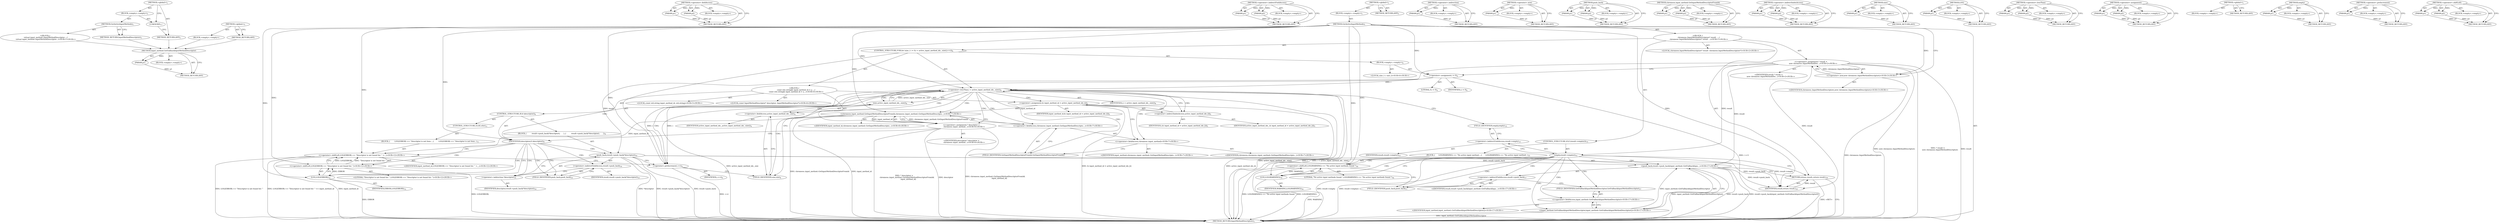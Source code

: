 digraph "&lt;global&gt;" {
vulnerable_182 [label=<(METHOD,input_method.GetFallbackInputMethodDescriptor)>];
vulnerable_183 [label=<(PARAM,p1)>];
vulnerable_184 [label=<(BLOCK,&lt;empty&gt;,&lt;empty&gt;)>];
vulnerable_185 [label=<(METHOD_RETURN,ANY)>];
vulnerable_136 [label=<(METHOD,&lt;operator&gt;.fieldAccess)>];
vulnerable_137 [label=<(PARAM,p1)>];
vulnerable_138 [label=<(PARAM,p2)>];
vulnerable_139 [label=<(BLOCK,&lt;empty&gt;,&lt;empty&gt;)>];
vulnerable_140 [label=<(METHOD_RETURN,ANY)>];
vulnerable_160 [label=<(METHOD,&lt;operator&gt;.indirectFieldAccess)>];
vulnerable_161 [label=<(PARAM,p1)>];
vulnerable_162 [label=<(PARAM,p2)>];
vulnerable_163 [label=<(BLOCK,&lt;empty&gt;,&lt;empty&gt;)>];
vulnerable_164 [label=<(METHOD_RETURN,ANY)>];
vulnerable_6 [label=<(METHOD,&lt;global&gt;)<SUB>1</SUB>>];
vulnerable_7 [label=<(BLOCK,&lt;empty&gt;,&lt;empty&gt;)<SUB>1</SUB>>];
vulnerable_8 [label=<(METHOD,GetActiveInputMethods)<SUB>1</SUB>>];
vulnerable_9 [label="<(BLOCK,{
    chromeos::InputMethodDescriptors* result ...,{
    chromeos::InputMethodDescriptors* result ...)<SUB>1</SUB>>"];
vulnerable_10 [label="<(LOCAL,chromeos.InputMethodDescriptors* result: chromeos.InputMethodDescriptors*)<SUB>2</SUB>>"];
vulnerable_11 [label="<(&lt;operator&gt;.assignment,* result =
        new chromeos::InputMethodDes...)<SUB>2</SUB>>"];
vulnerable_12 [label="<(IDENTIFIER,result,* result =
        new chromeos::InputMethodDes...)<SUB>2</SUB>>"];
vulnerable_13 [label="<(&lt;operator&gt;.new,new chromeos::InputMethodDescriptors)<SUB>3</SUB>>"];
vulnerable_14 [label="<(IDENTIFIER,chromeos::InputMethodDescriptors,new chromeos::InputMethodDescriptors)<SUB>3</SUB>>"];
vulnerable_15 [label=<(CONTROL_STRUCTURE,FOR,for (size_t i = 0;i &lt; active_input_method_ids_.size();++i))<SUB>4</SUB>>];
vulnerable_16 [label=<(BLOCK,&lt;empty&gt;,&lt;empty&gt;)<SUB>4</SUB>>];
vulnerable_17 [label="<(LOCAL,size_t i: size_t)<SUB>4</SUB>>"];
vulnerable_18 [label=<(&lt;operator&gt;.assignment,i = 0)<SUB>4</SUB>>];
vulnerable_19 [label=<(IDENTIFIER,i,i = 0)<SUB>4</SUB>>];
vulnerable_20 [label=<(LITERAL,0,i = 0)<SUB>4</SUB>>];
vulnerable_21 [label=<(&lt;operator&gt;.lessThan,i &lt; active_input_method_ids_.size())<SUB>4</SUB>>];
vulnerable_22 [label=<(IDENTIFIER,i,i &lt; active_input_method_ids_.size())<SUB>4</SUB>>];
vulnerable_23 [label=<(size,active_input_method_ids_.size())<SUB>4</SUB>>];
vulnerable_24 [label=<(&lt;operator&gt;.fieldAccess,active_input_method_ids_.size)<SUB>4</SUB>>];
vulnerable_25 [label=<(IDENTIFIER,active_input_method_ids_,active_input_method_ids_.size())<SUB>4</SUB>>];
vulnerable_26 [label=<(FIELD_IDENTIFIER,size,size)<SUB>4</SUB>>];
vulnerable_27 [label=<(&lt;operator&gt;.preIncrement,++i)<SUB>4</SUB>>];
vulnerable_28 [label=<(IDENTIFIER,i,++i)<SUB>4</SUB>>];
vulnerable_29 [label="<(BLOCK,{
       const std::string&amp; input_method_id = a...,{
       const std::string&amp; input_method_id = a...)<SUB>4</SUB>>"];
vulnerable_30 [label="<(LOCAL,const std.string input_method_id: std.string)<SUB>5</SUB>>"];
vulnerable_31 [label=<(&lt;operator&gt;.assignment,&amp; input_method_id = active_input_method_ids_[i])<SUB>5</SUB>>];
vulnerable_32 [label=<(IDENTIFIER,input_method_id,&amp; input_method_id = active_input_method_ids_[i])<SUB>5</SUB>>];
vulnerable_33 [label=<(&lt;operator&gt;.indirectIndexAccess,active_input_method_ids_[i])<SUB>5</SUB>>];
vulnerable_34 [label=<(IDENTIFIER,active_input_method_ids_,&amp; input_method_id = active_input_method_ids_[i])<SUB>5</SUB>>];
vulnerable_35 [label=<(IDENTIFIER,i,&amp; input_method_id = active_input_method_ids_[i])<SUB>5</SUB>>];
vulnerable_36 [label="<(LOCAL,const InputMethodDescriptor* descriptor: InputMethodDescriptor*)<SUB>6</SUB>>"];
vulnerable_37 [label="<(&lt;operator&gt;.assignment,* descriptor =
          chromeos::input_method...)<SUB>6</SUB>>"];
vulnerable_38 [label="<(IDENTIFIER,descriptor,* descriptor =
          chromeos::input_method...)<SUB>6</SUB>>"];
vulnerable_39 [label="<(chromeos.input_method.GetInputMethodDescriptorFromId,chromeos::input_method::GetInputMethodDescripto...)<SUB>7</SUB>>"];
vulnerable_40 [label="<(&lt;operator&gt;.fieldAccess,chromeos::input_method::GetInputMethodDescripto...)<SUB>7</SUB>>"];
vulnerable_41 [label="<(&lt;operator&gt;.fieldAccess,chromeos::input_method)<SUB>7</SUB>>"];
vulnerable_42 [label="<(IDENTIFIER,chromeos,chromeos::input_method::GetInputMethodDescripto...)<SUB>7</SUB>>"];
vulnerable_43 [label="<(IDENTIFIER,input_method,chromeos::input_method::GetInputMethodDescripto...)<SUB>7</SUB>>"];
vulnerable_44 [label=<(FIELD_IDENTIFIER,GetInputMethodDescriptorFromId,GetInputMethodDescriptorFromId)<SUB>7</SUB>>];
vulnerable_45 [label="<(IDENTIFIER,input_method_id,chromeos::input_method::GetInputMethodDescripto...)<SUB>8</SUB>>"];
vulnerable_46 [label=<(CONTROL_STRUCTURE,IF,if (descriptor))<SUB>9</SUB>>];
vulnerable_47 [label=<(IDENTIFIER,descriptor,if (descriptor))<SUB>9</SUB>>];
vulnerable_48 [label=<(BLOCK,{
         result-&gt;push_back(*descriptor);
      },{
         result-&gt;push_back(*descriptor);
      })<SUB>9</SUB>>];
vulnerable_49 [label=<(push_back,result-&gt;push_back(*descriptor))<SUB>10</SUB>>];
vulnerable_50 [label=<(&lt;operator&gt;.indirectFieldAccess,result-&gt;push_back)<SUB>10</SUB>>];
vulnerable_51 [label=<(IDENTIFIER,result,result-&gt;push_back(*descriptor))<SUB>10</SUB>>];
vulnerable_52 [label=<(FIELD_IDENTIFIER,push_back,push_back)<SUB>10</SUB>>];
vulnerable_53 [label=<(&lt;operator&gt;.indirection,*descriptor)<SUB>10</SUB>>];
vulnerable_54 [label=<(IDENTIFIER,descriptor,result-&gt;push_back(*descriptor))<SUB>10</SUB>>];
vulnerable_55 [label=<(CONTROL_STRUCTURE,ELSE,else)<SUB>11</SUB>>];
vulnerable_56 [label=<(BLOCK,{
        LOG(ERROR) &lt;&lt; &quot;Descriptor is not foun...,{
        LOG(ERROR) &lt;&lt; &quot;Descriptor is not foun...)<SUB>11</SUB>>];
vulnerable_57 [label="<(&lt;operator&gt;.shiftLeft,LOG(ERROR) &lt;&lt; &quot;Descriptor is not found for: &quot; &lt;...)<SUB>12</SUB>>"];
vulnerable_58 [label="<(&lt;operator&gt;.shiftLeft,LOG(ERROR) &lt;&lt; &quot;Descriptor is not found for: &quot;)<SUB>12</SUB>>"];
vulnerable_59 [label=<(LOG,LOG(ERROR))<SUB>12</SUB>>];
vulnerable_60 [label=<(IDENTIFIER,ERROR,LOG(ERROR))<SUB>12</SUB>>];
vulnerable_61 [label="<(LITERAL,&quot;Descriptor is not found for: &quot;,LOG(ERROR) &lt;&lt; &quot;Descriptor is not found for: &quot;)<SUB>12</SUB>>"];
vulnerable_62 [label="<(IDENTIFIER,input_method_id,LOG(ERROR) &lt;&lt; &quot;Descriptor is not found for: &quot; &lt;...)<SUB>12</SUB>>"];
vulnerable_63 [label=<(CONTROL_STRUCTURE,IF,if (result-&gt;empty()))<SUB>15</SUB>>];
vulnerable_64 [label=<(empty,result-&gt;empty())<SUB>15</SUB>>];
vulnerable_65 [label=<(&lt;operator&gt;.indirectFieldAccess,result-&gt;empty)<SUB>15</SUB>>];
vulnerable_66 [label=<(IDENTIFIER,result,result-&gt;empty())<SUB>15</SUB>>];
vulnerable_67 [label=<(FIELD_IDENTIFIER,empty,empty)<SUB>15</SUB>>];
vulnerable_68 [label=<(BLOCK,{
      LOG(WARNING) &lt;&lt; &quot;No active input method...,{
      LOG(WARNING) &lt;&lt; &quot;No active input method...)<SUB>15</SUB>>];
vulnerable_69 [label=<(&lt;operator&gt;.shiftLeft,LOG(WARNING) &lt;&lt; &quot;No active input methods found.&quot;)<SUB>16</SUB>>];
vulnerable_70 [label=<(LOG,LOG(WARNING))<SUB>16</SUB>>];
vulnerable_71 [label=<(IDENTIFIER,WARNING,LOG(WARNING))<SUB>16</SUB>>];
vulnerable_72 [label=<(LITERAL,&quot;No active input methods found.&quot;,LOG(WARNING) &lt;&lt; &quot;No active input methods found.&quot;)<SUB>16</SUB>>];
vulnerable_73 [label="<(push_back,result-&gt;push_back(input_method::GetFallbackInpu...)<SUB>17</SUB>>"];
vulnerable_74 [label=<(&lt;operator&gt;.indirectFieldAccess,result-&gt;push_back)<SUB>17</SUB>>];
vulnerable_75 [label="<(IDENTIFIER,result,result-&gt;push_back(input_method::GetFallbackInpu...)<SUB>17</SUB>>"];
vulnerable_76 [label=<(FIELD_IDENTIFIER,push_back,push_back)<SUB>17</SUB>>];
vulnerable_77 [label="<(input_method.GetFallbackInputMethodDescriptor,input_method::GetFallbackInputMethodDescriptor())<SUB>17</SUB>>"];
vulnerable_78 [label="<(&lt;operator&gt;.fieldAccess,input_method::GetFallbackInputMethodDescriptor)<SUB>17</SUB>>"];
vulnerable_79 [label="<(IDENTIFIER,input_method,input_method::GetFallbackInputMethodDescriptor())<SUB>17</SUB>>"];
vulnerable_80 [label=<(FIELD_IDENTIFIER,GetFallbackInputMethodDescriptor,GetFallbackInputMethodDescriptor)<SUB>17</SUB>>];
vulnerable_81 [label=<(RETURN,return result;,return result;)<SUB>19</SUB>>];
vulnerable_82 [label=<(IDENTIFIER,result,return result;)<SUB>19</SUB>>];
vulnerable_83 [label=<(METHOD_RETURN,InputMethodDescriptors)<SUB>1</SUB>>];
vulnerable_85 [label=<(METHOD_RETURN,ANY)<SUB>1</SUB>>];
vulnerable_165 [label=<(METHOD,&lt;operator&gt;.indirection)>];
vulnerable_166 [label=<(PARAM,p1)>];
vulnerable_167 [label=<(BLOCK,&lt;empty&gt;,&lt;empty&gt;)>];
vulnerable_168 [label=<(METHOD_RETURN,ANY)>];
vulnerable_123 [label=<(METHOD,&lt;operator&gt;.new)>];
vulnerable_124 [label=<(PARAM,p1)>];
vulnerable_125 [label=<(BLOCK,&lt;empty&gt;,&lt;empty&gt;)>];
vulnerable_126 [label=<(METHOD_RETURN,ANY)>];
vulnerable_155 [label=<(METHOD,push_back)>];
vulnerable_156 [label=<(PARAM,p1)>];
vulnerable_157 [label=<(PARAM,p2)>];
vulnerable_158 [label=<(BLOCK,&lt;empty&gt;,&lt;empty&gt;)>];
vulnerable_159 [label=<(METHOD_RETURN,ANY)>];
vulnerable_150 [label=<(METHOD,chromeos.input_method.GetInputMethodDescriptorFromId)>];
vulnerable_151 [label=<(PARAM,p1)>];
vulnerable_152 [label=<(PARAM,p2)>];
vulnerable_153 [label=<(BLOCK,&lt;empty&gt;,&lt;empty&gt;)>];
vulnerable_154 [label=<(METHOD_RETURN,ANY)>];
vulnerable_145 [label=<(METHOD,&lt;operator&gt;.indirectIndexAccess)>];
vulnerable_146 [label=<(PARAM,p1)>];
vulnerable_147 [label=<(PARAM,p2)>];
vulnerable_148 [label=<(BLOCK,&lt;empty&gt;,&lt;empty&gt;)>];
vulnerable_149 [label=<(METHOD_RETURN,ANY)>];
vulnerable_132 [label=<(METHOD,size)>];
vulnerable_133 [label=<(PARAM,p1)>];
vulnerable_134 [label=<(BLOCK,&lt;empty&gt;,&lt;empty&gt;)>];
vulnerable_135 [label=<(METHOD_RETURN,ANY)>];
vulnerable_174 [label=<(METHOD,LOG)>];
vulnerable_175 [label=<(PARAM,p1)>];
vulnerable_176 [label=<(BLOCK,&lt;empty&gt;,&lt;empty&gt;)>];
vulnerable_177 [label=<(METHOD_RETURN,ANY)>];
vulnerable_127 [label=<(METHOD,&lt;operator&gt;.lessThan)>];
vulnerable_128 [label=<(PARAM,p1)>];
vulnerable_129 [label=<(PARAM,p2)>];
vulnerable_130 [label=<(BLOCK,&lt;empty&gt;,&lt;empty&gt;)>];
vulnerable_131 [label=<(METHOD_RETURN,ANY)>];
vulnerable_118 [label=<(METHOD,&lt;operator&gt;.assignment)>];
vulnerable_119 [label=<(PARAM,p1)>];
vulnerable_120 [label=<(PARAM,p2)>];
vulnerable_121 [label=<(BLOCK,&lt;empty&gt;,&lt;empty&gt;)>];
vulnerable_122 [label=<(METHOD_RETURN,ANY)>];
vulnerable_112 [label=<(METHOD,&lt;global&gt;)<SUB>1</SUB>>];
vulnerable_113 [label=<(BLOCK,&lt;empty&gt;,&lt;empty&gt;)>];
vulnerable_114 [label=<(METHOD_RETURN,ANY)>];
vulnerable_178 [label=<(METHOD,empty)>];
vulnerable_179 [label=<(PARAM,p1)>];
vulnerable_180 [label=<(BLOCK,&lt;empty&gt;,&lt;empty&gt;)>];
vulnerable_181 [label=<(METHOD_RETURN,ANY)>];
vulnerable_141 [label=<(METHOD,&lt;operator&gt;.preIncrement)>];
vulnerable_142 [label=<(PARAM,p1)>];
vulnerable_143 [label=<(BLOCK,&lt;empty&gt;,&lt;empty&gt;)>];
vulnerable_144 [label=<(METHOD_RETURN,ANY)>];
vulnerable_169 [label=<(METHOD,&lt;operator&gt;.shiftLeft)>];
vulnerable_170 [label=<(PARAM,p1)>];
vulnerable_171 [label=<(PARAM,p2)>];
vulnerable_172 [label=<(BLOCK,&lt;empty&gt;,&lt;empty&gt;)>];
vulnerable_173 [label=<(METHOD_RETURN,ANY)>];
fixed_6 [label=<(METHOD,&lt;global&gt;)<SUB>1</SUB>>];
fixed_7 [label=<(BLOCK,&lt;empty&gt;,&lt;empty&gt;)<SUB>1</SUB>>];
fixed_8 [label=<(METHOD,GetActiveInputMethods)<SUB>1</SUB>>];
fixed_9 [label="<(BLOCK,{
  virtual input_method::InputMethodDescriptor...,{
  virtual input_method::InputMethodDescriptor...)<SUB>1</SUB>>"];
fixed_10 [label=<(METHOD_RETURN,InputMethodDescriptors)<SUB>1</SUB>>];
fixed_12 [label=<(UNKNOWN,,)>];
fixed_13 [label=<(METHOD_RETURN,ANY)<SUB>1</SUB>>];
fixed_22 [label=<(METHOD,&lt;global&gt;)<SUB>1</SUB>>];
fixed_23 [label=<(BLOCK,&lt;empty&gt;,&lt;empty&gt;)>];
fixed_24 [label=<(METHOD_RETURN,ANY)>];
vulnerable_182 -> vulnerable_183  [key=0, label="AST: "];
vulnerable_182 -> vulnerable_183  [key=1, label="DDG: "];
vulnerable_182 -> vulnerable_184  [key=0, label="AST: "];
vulnerable_182 -> vulnerable_185  [key=0, label="AST: "];
vulnerable_182 -> vulnerable_185  [key=1, label="CFG: "];
vulnerable_183 -> vulnerable_185  [key=0, label="DDG: p1"];
vulnerable_136 -> vulnerable_137  [key=0, label="AST: "];
vulnerable_136 -> vulnerable_137  [key=1, label="DDG: "];
vulnerable_136 -> vulnerable_139  [key=0, label="AST: "];
vulnerable_136 -> vulnerable_138  [key=0, label="AST: "];
vulnerable_136 -> vulnerable_138  [key=1, label="DDG: "];
vulnerable_136 -> vulnerable_140  [key=0, label="AST: "];
vulnerable_136 -> vulnerable_140  [key=1, label="CFG: "];
vulnerable_137 -> vulnerable_140  [key=0, label="DDG: p1"];
vulnerable_138 -> vulnerable_140  [key=0, label="DDG: p2"];
vulnerable_160 -> vulnerable_161  [key=0, label="AST: "];
vulnerable_160 -> vulnerable_161  [key=1, label="DDG: "];
vulnerable_160 -> vulnerable_163  [key=0, label="AST: "];
vulnerable_160 -> vulnerable_162  [key=0, label="AST: "];
vulnerable_160 -> vulnerable_162  [key=1, label="DDG: "];
vulnerable_160 -> vulnerable_164  [key=0, label="AST: "];
vulnerable_160 -> vulnerable_164  [key=1, label="CFG: "];
vulnerable_161 -> vulnerable_164  [key=0, label="DDG: p1"];
vulnerable_162 -> vulnerable_164  [key=0, label="DDG: p2"];
vulnerable_6 -> vulnerable_7  [key=0, label="AST: "];
vulnerable_6 -> vulnerable_85  [key=0, label="AST: "];
vulnerable_6 -> vulnerable_85  [key=1, label="CFG: "];
vulnerable_7 -> vulnerable_8  [key=0, label="AST: "];
vulnerable_8 -> vulnerable_9  [key=0, label="AST: "];
vulnerable_8 -> vulnerable_83  [key=0, label="AST: "];
vulnerable_8 -> vulnerable_13  [key=0, label="CFG: "];
vulnerable_8 -> vulnerable_13  [key=1, label="DDG: "];
vulnerable_8 -> vulnerable_82  [key=0, label="DDG: "];
vulnerable_8 -> vulnerable_18  [key=0, label="DDG: "];
vulnerable_8 -> vulnerable_21  [key=0, label="DDG: "];
vulnerable_8 -> vulnerable_27  [key=0, label="DDG: "];
vulnerable_8 -> vulnerable_47  [key=0, label="DDG: "];
vulnerable_8 -> vulnerable_69  [key=0, label="DDG: "];
vulnerable_8 -> vulnerable_39  [key=0, label="DDG: "];
vulnerable_8 -> vulnerable_70  [key=0, label="DDG: "];
vulnerable_8 -> vulnerable_57  [key=0, label="DDG: "];
vulnerable_8 -> vulnerable_58  [key=0, label="DDG: "];
vulnerable_8 -> vulnerable_59  [key=0, label="DDG: "];
vulnerable_9 -> vulnerable_10  [key=0, label="AST: "];
vulnerable_9 -> vulnerable_11  [key=0, label="AST: "];
vulnerable_9 -> vulnerable_15  [key=0, label="AST: "];
vulnerable_9 -> vulnerable_63  [key=0, label="AST: "];
vulnerable_9 -> vulnerable_81  [key=0, label="AST: "];
vulnerable_11 -> vulnerable_12  [key=0, label="AST: "];
vulnerable_11 -> vulnerable_13  [key=0, label="AST: "];
vulnerable_11 -> vulnerable_18  [key=0, label="CFG: "];
vulnerable_11 -> vulnerable_83  [key=0, label="DDG: result"];
vulnerable_11 -> vulnerable_83  [key=1, label="DDG: new chromeos::InputMethodDescriptors"];
vulnerable_11 -> vulnerable_83  [key=2, label="DDG: * result =
        new chromeos::InputMethodDescriptors"];
vulnerable_11 -> vulnerable_82  [key=0, label="DDG: result"];
vulnerable_11 -> vulnerable_64  [key=0, label="DDG: result"];
vulnerable_11 -> vulnerable_73  [key=0, label="DDG: result"];
vulnerable_11 -> vulnerable_49  [key=0, label="DDG: result"];
vulnerable_13 -> vulnerable_14  [key=0, label="AST: "];
vulnerable_13 -> vulnerable_11  [key=0, label="CFG: "];
vulnerable_13 -> vulnerable_11  [key=1, label="DDG: chromeos::InputMethodDescriptors"];
vulnerable_13 -> vulnerable_83  [key=0, label="DDG: chromeos::InputMethodDescriptors"];
vulnerable_15 -> vulnerable_16  [key=0, label="AST: "];
vulnerable_15 -> vulnerable_21  [key=0, label="AST: "];
vulnerable_15 -> vulnerable_27  [key=0, label="AST: "];
vulnerable_15 -> vulnerable_29  [key=0, label="AST: "];
vulnerable_16 -> vulnerable_17  [key=0, label="AST: "];
vulnerable_16 -> vulnerable_18  [key=0, label="AST: "];
vulnerable_18 -> vulnerable_19  [key=0, label="AST: "];
vulnerable_18 -> vulnerable_20  [key=0, label="AST: "];
vulnerable_18 -> vulnerable_26  [key=0, label="CFG: "];
vulnerable_18 -> vulnerable_83  [key=0, label="DDG: i = 0"];
vulnerable_18 -> vulnerable_21  [key=0, label="DDG: i"];
vulnerable_21 -> vulnerable_22  [key=0, label="AST: "];
vulnerable_21 -> vulnerable_23  [key=0, label="AST: "];
vulnerable_21 -> vulnerable_23  [key=1, label="CDG: "];
vulnerable_21 -> vulnerable_33  [key=0, label="CFG: "];
vulnerable_21 -> vulnerable_33  [key=1, label="CDG: "];
vulnerable_21 -> vulnerable_67  [key=0, label="CFG: "];
vulnerable_21 -> vulnerable_83  [key=0, label="DDG: i"];
vulnerable_21 -> vulnerable_83  [key=1, label="DDG: active_input_method_ids_.size()"];
vulnerable_21 -> vulnerable_83  [key=2, label="DDG: i &lt; active_input_method_ids_.size()"];
vulnerable_21 -> vulnerable_27  [key=0, label="DDG: i"];
vulnerable_21 -> vulnerable_27  [key=1, label="CDG: "];
vulnerable_21 -> vulnerable_24  [key=0, label="CDG: "];
vulnerable_21 -> vulnerable_47  [key=0, label="CDG: "];
vulnerable_21 -> vulnerable_21  [key=0, label="CDG: "];
vulnerable_21 -> vulnerable_26  [key=0, label="CDG: "];
vulnerable_21 -> vulnerable_37  [key=0, label="CDG: "];
vulnerable_21 -> vulnerable_41  [key=0, label="CDG: "];
vulnerable_21 -> vulnerable_40  [key=0, label="CDG: "];
vulnerable_21 -> vulnerable_44  [key=0, label="CDG: "];
vulnerable_21 -> vulnerable_39  [key=0, label="CDG: "];
vulnerable_21 -> vulnerable_31  [key=0, label="CDG: "];
vulnerable_23 -> vulnerable_24  [key=0, label="AST: "];
vulnerable_23 -> vulnerable_21  [key=0, label="CFG: "];
vulnerable_23 -> vulnerable_21  [key=1, label="DDG: active_input_method_ids_.size"];
vulnerable_23 -> vulnerable_83  [key=0, label="DDG: active_input_method_ids_.size"];
vulnerable_24 -> vulnerable_25  [key=0, label="AST: "];
vulnerable_24 -> vulnerable_26  [key=0, label="AST: "];
vulnerable_24 -> vulnerable_23  [key=0, label="CFG: "];
vulnerable_26 -> vulnerable_24  [key=0, label="CFG: "];
vulnerable_27 -> vulnerable_28  [key=0, label="AST: "];
vulnerable_27 -> vulnerable_26  [key=0, label="CFG: "];
vulnerable_27 -> vulnerable_83  [key=0, label="DDG: ++i"];
vulnerable_27 -> vulnerable_21  [key=0, label="DDG: i"];
vulnerable_29 -> vulnerable_30  [key=0, label="AST: "];
vulnerable_29 -> vulnerable_31  [key=0, label="AST: "];
vulnerable_29 -> vulnerable_36  [key=0, label="AST: "];
vulnerable_29 -> vulnerable_37  [key=0, label="AST: "];
vulnerable_29 -> vulnerable_46  [key=0, label="AST: "];
vulnerable_31 -> vulnerable_32  [key=0, label="AST: "];
vulnerable_31 -> vulnerable_33  [key=0, label="AST: "];
vulnerable_31 -> vulnerable_41  [key=0, label="CFG: "];
vulnerable_31 -> vulnerable_83  [key=0, label="DDG: active_input_method_ids_[i]"];
vulnerable_31 -> vulnerable_83  [key=1, label="DDG: &amp; input_method_id = active_input_method_ids_[i]"];
vulnerable_31 -> vulnerable_39  [key=0, label="DDG: input_method_id"];
vulnerable_33 -> vulnerable_34  [key=0, label="AST: "];
vulnerable_33 -> vulnerable_35  [key=0, label="AST: "];
vulnerable_33 -> vulnerable_31  [key=0, label="CFG: "];
vulnerable_37 -> vulnerable_38  [key=0, label="AST: "];
vulnerable_37 -> vulnerable_39  [key=0, label="AST: "];
vulnerable_37 -> vulnerable_47  [key=0, label="CFG: "];
vulnerable_37 -> vulnerable_83  [key=0, label="DDG: descriptor"];
vulnerable_37 -> vulnerable_83  [key=1, label="DDG: chromeos::input_method::GetInputMethodDescriptorFromId(
               input_method_id)"];
vulnerable_37 -> vulnerable_83  [key=2, label="DDG: * descriptor =
          chromeos::input_method::GetInputMethodDescriptorFromId(
               input_method_id)"];
vulnerable_39 -> vulnerable_40  [key=0, label="AST: "];
vulnerable_39 -> vulnerable_45  [key=0, label="AST: "];
vulnerable_39 -> vulnerable_37  [key=0, label="CFG: "];
vulnerable_39 -> vulnerable_37  [key=1, label="DDG: chromeos::input_method::GetInputMethodDescriptorFromId"];
vulnerable_39 -> vulnerable_37  [key=2, label="DDG: input_method_id"];
vulnerable_39 -> vulnerable_83  [key=0, label="DDG: chromeos::input_method::GetInputMethodDescriptorFromId"];
vulnerable_39 -> vulnerable_83  [key=1, label="DDG: input_method_id"];
vulnerable_39 -> vulnerable_57  [key=0, label="DDG: input_method_id"];
vulnerable_40 -> vulnerable_41  [key=0, label="AST: "];
vulnerable_40 -> vulnerable_44  [key=0, label="AST: "];
vulnerable_40 -> vulnerable_39  [key=0, label="CFG: "];
vulnerable_41 -> vulnerable_42  [key=0, label="AST: "];
vulnerable_41 -> vulnerable_43  [key=0, label="AST: "];
vulnerable_41 -> vulnerable_44  [key=0, label="CFG: "];
vulnerable_44 -> vulnerable_40  [key=0, label="CFG: "];
vulnerable_46 -> vulnerable_47  [key=0, label="AST: "];
vulnerable_46 -> vulnerable_48  [key=0, label="AST: "];
vulnerable_46 -> vulnerable_55  [key=0, label="AST: "];
vulnerable_47 -> vulnerable_52  [key=0, label="CFG: "];
vulnerable_47 -> vulnerable_52  [key=1, label="CDG: "];
vulnerable_47 -> vulnerable_59  [key=0, label="CFG: "];
vulnerable_47 -> vulnerable_59  [key=1, label="CDG: "];
vulnerable_47 -> vulnerable_58  [key=0, label="CDG: "];
vulnerable_47 -> vulnerable_49  [key=0, label="CDG: "];
vulnerable_47 -> vulnerable_57  [key=0, label="CDG: "];
vulnerable_47 -> vulnerable_53  [key=0, label="CDG: "];
vulnerable_47 -> vulnerable_50  [key=0, label="CDG: "];
vulnerable_48 -> vulnerable_49  [key=0, label="AST: "];
vulnerable_49 -> vulnerable_50  [key=0, label="AST: "];
vulnerable_49 -> vulnerable_53  [key=0, label="AST: "];
vulnerable_49 -> vulnerable_27  [key=0, label="CFG: "];
vulnerable_49 -> vulnerable_83  [key=0, label="DDG: result-&gt;push_back"];
vulnerable_49 -> vulnerable_83  [key=1, label="DDG: *descriptor"];
vulnerable_49 -> vulnerable_83  [key=2, label="DDG: result-&gt;push_back(*descriptor)"];
vulnerable_49 -> vulnerable_82  [key=0, label="DDG: result-&gt;push_back"];
vulnerable_49 -> vulnerable_73  [key=0, label="DDG: result-&gt;push_back"];
vulnerable_50 -> vulnerable_51  [key=0, label="AST: "];
vulnerable_50 -> vulnerable_52  [key=0, label="AST: "];
vulnerable_50 -> vulnerable_53  [key=0, label="CFG: "];
vulnerable_52 -> vulnerable_50  [key=0, label="CFG: "];
vulnerable_53 -> vulnerable_54  [key=0, label="AST: "];
vulnerable_53 -> vulnerable_49  [key=0, label="CFG: "];
vulnerable_55 -> vulnerable_56  [key=0, label="AST: "];
vulnerable_56 -> vulnerable_57  [key=0, label="AST: "];
vulnerable_57 -> vulnerable_58  [key=0, label="AST: "];
vulnerable_57 -> vulnerable_62  [key=0, label="AST: "];
vulnerable_57 -> vulnerable_27  [key=0, label="CFG: "];
vulnerable_57 -> vulnerable_83  [key=0, label="DDG: LOG(ERROR) &lt;&lt; &quot;Descriptor is not found for: &quot;"];
vulnerable_57 -> vulnerable_83  [key=1, label="DDG: input_method_id"];
vulnerable_57 -> vulnerable_83  [key=2, label="DDG: LOG(ERROR) &lt;&lt; &quot;Descriptor is not found for: &quot; &lt;&lt; input_method_id"];
vulnerable_58 -> vulnerable_59  [key=0, label="AST: "];
vulnerable_58 -> vulnerable_61  [key=0, label="AST: "];
vulnerable_58 -> vulnerable_57  [key=0, label="CFG: "];
vulnerable_58 -> vulnerable_57  [key=1, label="DDG: LOG(ERROR)"];
vulnerable_58 -> vulnerable_57  [key=2, label="DDG: &quot;Descriptor is not found for: &quot;"];
vulnerable_58 -> vulnerable_83  [key=0, label="DDG: LOG(ERROR)"];
vulnerable_59 -> vulnerable_60  [key=0, label="AST: "];
vulnerable_59 -> vulnerable_58  [key=0, label="CFG: "];
vulnerable_59 -> vulnerable_58  [key=1, label="DDG: ERROR"];
vulnerable_59 -> vulnerable_83  [key=0, label="DDG: ERROR"];
vulnerable_63 -> vulnerable_64  [key=0, label="AST: "];
vulnerable_63 -> vulnerable_68  [key=0, label="AST: "];
vulnerable_64 -> vulnerable_65  [key=0, label="AST: "];
vulnerable_64 -> vulnerable_70  [key=0, label="CFG: "];
vulnerable_64 -> vulnerable_70  [key=1, label="CDG: "];
vulnerable_64 -> vulnerable_81  [key=0, label="CFG: "];
vulnerable_64 -> vulnerable_83  [key=0, label="DDG: result-&gt;empty"];
vulnerable_64 -> vulnerable_83  [key=1, label="DDG: result-&gt;empty()"];
vulnerable_64 -> vulnerable_82  [key=0, label="DDG: result-&gt;empty"];
vulnerable_64 -> vulnerable_80  [key=0, label="CDG: "];
vulnerable_64 -> vulnerable_73  [key=0, label="CDG: "];
vulnerable_64 -> vulnerable_77  [key=0, label="CDG: "];
vulnerable_64 -> vulnerable_69  [key=0, label="CDG: "];
vulnerable_64 -> vulnerable_74  [key=0, label="CDG: "];
vulnerable_64 -> vulnerable_76  [key=0, label="CDG: "];
vulnerable_64 -> vulnerable_78  [key=0, label="CDG: "];
vulnerable_65 -> vulnerable_66  [key=0, label="AST: "];
vulnerable_65 -> vulnerable_67  [key=0, label="AST: "];
vulnerable_65 -> vulnerable_64  [key=0, label="CFG: "];
vulnerable_67 -> vulnerable_65  [key=0, label="CFG: "];
vulnerable_68 -> vulnerable_69  [key=0, label="AST: "];
vulnerable_68 -> vulnerable_73  [key=0, label="AST: "];
vulnerable_69 -> vulnerable_70  [key=0, label="AST: "];
vulnerable_69 -> vulnerable_72  [key=0, label="AST: "];
vulnerable_69 -> vulnerable_76  [key=0, label="CFG: "];
vulnerable_69 -> vulnerable_83  [key=0, label="DDG: LOG(WARNING)"];
vulnerable_69 -> vulnerable_83  [key=1, label="DDG: LOG(WARNING) &lt;&lt; &quot;No active input methods found.&quot;"];
vulnerable_70 -> vulnerable_71  [key=0, label="AST: "];
vulnerable_70 -> vulnerable_69  [key=0, label="CFG: "];
vulnerable_70 -> vulnerable_69  [key=1, label="DDG: WARNING"];
vulnerable_70 -> vulnerable_83  [key=0, label="DDG: WARNING"];
vulnerable_73 -> vulnerable_74  [key=0, label="AST: "];
vulnerable_73 -> vulnerable_77  [key=0, label="AST: "];
vulnerable_73 -> vulnerable_81  [key=0, label="CFG: "];
vulnerable_73 -> vulnerable_83  [key=0, label="DDG: result-&gt;push_back"];
vulnerable_73 -> vulnerable_83  [key=1, label="DDG: input_method::GetFallbackInputMethodDescriptor()"];
vulnerable_73 -> vulnerable_83  [key=2, label="DDG: result-&gt;push_back(input_method::GetFallbackInputMethodDescriptor())"];
vulnerable_73 -> vulnerable_82  [key=0, label="DDG: result-&gt;push_back"];
vulnerable_74 -> vulnerable_75  [key=0, label="AST: "];
vulnerable_74 -> vulnerable_76  [key=0, label="AST: "];
vulnerable_74 -> vulnerable_80  [key=0, label="CFG: "];
vulnerable_76 -> vulnerable_74  [key=0, label="CFG: "];
vulnerable_77 -> vulnerable_78  [key=0, label="AST: "];
vulnerable_77 -> vulnerable_73  [key=0, label="CFG: "];
vulnerable_77 -> vulnerable_73  [key=1, label="DDG: input_method::GetFallbackInputMethodDescriptor"];
vulnerable_77 -> vulnerable_83  [key=0, label="DDG: input_method::GetFallbackInputMethodDescriptor"];
vulnerable_78 -> vulnerable_79  [key=0, label="AST: "];
vulnerable_78 -> vulnerable_80  [key=0, label="AST: "];
vulnerable_78 -> vulnerable_77  [key=0, label="CFG: "];
vulnerable_80 -> vulnerable_78  [key=0, label="CFG: "];
vulnerable_81 -> vulnerable_82  [key=0, label="AST: "];
vulnerable_81 -> vulnerable_83  [key=0, label="CFG: "];
vulnerable_81 -> vulnerable_83  [key=1, label="DDG: &lt;RET&gt;"];
vulnerable_82 -> vulnerable_81  [key=0, label="DDG: result"];
vulnerable_165 -> vulnerable_166  [key=0, label="AST: "];
vulnerable_165 -> vulnerable_166  [key=1, label="DDG: "];
vulnerable_165 -> vulnerable_167  [key=0, label="AST: "];
vulnerable_165 -> vulnerable_168  [key=0, label="AST: "];
vulnerable_165 -> vulnerable_168  [key=1, label="CFG: "];
vulnerable_166 -> vulnerable_168  [key=0, label="DDG: p1"];
vulnerable_123 -> vulnerable_124  [key=0, label="AST: "];
vulnerable_123 -> vulnerable_124  [key=1, label="DDG: "];
vulnerable_123 -> vulnerable_125  [key=0, label="AST: "];
vulnerable_123 -> vulnerable_126  [key=0, label="AST: "];
vulnerable_123 -> vulnerable_126  [key=1, label="CFG: "];
vulnerable_124 -> vulnerable_126  [key=0, label="DDG: p1"];
vulnerable_155 -> vulnerable_156  [key=0, label="AST: "];
vulnerable_155 -> vulnerable_156  [key=1, label="DDG: "];
vulnerable_155 -> vulnerable_158  [key=0, label="AST: "];
vulnerable_155 -> vulnerable_157  [key=0, label="AST: "];
vulnerable_155 -> vulnerable_157  [key=1, label="DDG: "];
vulnerable_155 -> vulnerable_159  [key=0, label="AST: "];
vulnerable_155 -> vulnerable_159  [key=1, label="CFG: "];
vulnerable_156 -> vulnerable_159  [key=0, label="DDG: p1"];
vulnerable_157 -> vulnerable_159  [key=0, label="DDG: p2"];
vulnerable_150 -> vulnerable_151  [key=0, label="AST: "];
vulnerable_150 -> vulnerable_151  [key=1, label="DDG: "];
vulnerable_150 -> vulnerable_153  [key=0, label="AST: "];
vulnerable_150 -> vulnerable_152  [key=0, label="AST: "];
vulnerable_150 -> vulnerable_152  [key=1, label="DDG: "];
vulnerable_150 -> vulnerable_154  [key=0, label="AST: "];
vulnerable_150 -> vulnerable_154  [key=1, label="CFG: "];
vulnerable_151 -> vulnerable_154  [key=0, label="DDG: p1"];
vulnerable_152 -> vulnerable_154  [key=0, label="DDG: p2"];
vulnerable_145 -> vulnerable_146  [key=0, label="AST: "];
vulnerable_145 -> vulnerable_146  [key=1, label="DDG: "];
vulnerable_145 -> vulnerable_148  [key=0, label="AST: "];
vulnerable_145 -> vulnerable_147  [key=0, label="AST: "];
vulnerable_145 -> vulnerable_147  [key=1, label="DDG: "];
vulnerable_145 -> vulnerable_149  [key=0, label="AST: "];
vulnerable_145 -> vulnerable_149  [key=1, label="CFG: "];
vulnerable_146 -> vulnerable_149  [key=0, label="DDG: p1"];
vulnerable_147 -> vulnerable_149  [key=0, label="DDG: p2"];
vulnerable_132 -> vulnerable_133  [key=0, label="AST: "];
vulnerable_132 -> vulnerable_133  [key=1, label="DDG: "];
vulnerable_132 -> vulnerable_134  [key=0, label="AST: "];
vulnerable_132 -> vulnerable_135  [key=0, label="AST: "];
vulnerable_132 -> vulnerable_135  [key=1, label="CFG: "];
vulnerable_133 -> vulnerable_135  [key=0, label="DDG: p1"];
vulnerable_174 -> vulnerable_175  [key=0, label="AST: "];
vulnerable_174 -> vulnerable_175  [key=1, label="DDG: "];
vulnerable_174 -> vulnerable_176  [key=0, label="AST: "];
vulnerable_174 -> vulnerable_177  [key=0, label="AST: "];
vulnerable_174 -> vulnerable_177  [key=1, label="CFG: "];
vulnerable_175 -> vulnerable_177  [key=0, label="DDG: p1"];
vulnerable_127 -> vulnerable_128  [key=0, label="AST: "];
vulnerable_127 -> vulnerable_128  [key=1, label="DDG: "];
vulnerable_127 -> vulnerable_130  [key=0, label="AST: "];
vulnerable_127 -> vulnerable_129  [key=0, label="AST: "];
vulnerable_127 -> vulnerable_129  [key=1, label="DDG: "];
vulnerable_127 -> vulnerable_131  [key=0, label="AST: "];
vulnerable_127 -> vulnerable_131  [key=1, label="CFG: "];
vulnerable_128 -> vulnerable_131  [key=0, label="DDG: p1"];
vulnerable_129 -> vulnerable_131  [key=0, label="DDG: p2"];
vulnerable_118 -> vulnerable_119  [key=0, label="AST: "];
vulnerable_118 -> vulnerable_119  [key=1, label="DDG: "];
vulnerable_118 -> vulnerable_121  [key=0, label="AST: "];
vulnerable_118 -> vulnerable_120  [key=0, label="AST: "];
vulnerable_118 -> vulnerable_120  [key=1, label="DDG: "];
vulnerable_118 -> vulnerable_122  [key=0, label="AST: "];
vulnerable_118 -> vulnerable_122  [key=1, label="CFG: "];
vulnerable_119 -> vulnerable_122  [key=0, label="DDG: p1"];
vulnerable_120 -> vulnerable_122  [key=0, label="DDG: p2"];
vulnerable_112 -> vulnerable_113  [key=0, label="AST: "];
vulnerable_112 -> vulnerable_114  [key=0, label="AST: "];
vulnerable_112 -> vulnerable_114  [key=1, label="CFG: "];
vulnerable_178 -> vulnerable_179  [key=0, label="AST: "];
vulnerable_178 -> vulnerable_179  [key=1, label="DDG: "];
vulnerable_178 -> vulnerable_180  [key=0, label="AST: "];
vulnerable_178 -> vulnerable_181  [key=0, label="AST: "];
vulnerable_178 -> vulnerable_181  [key=1, label="CFG: "];
vulnerable_179 -> vulnerable_181  [key=0, label="DDG: p1"];
vulnerable_141 -> vulnerable_142  [key=0, label="AST: "];
vulnerable_141 -> vulnerable_142  [key=1, label="DDG: "];
vulnerable_141 -> vulnerable_143  [key=0, label="AST: "];
vulnerable_141 -> vulnerable_144  [key=0, label="AST: "];
vulnerable_141 -> vulnerable_144  [key=1, label="CFG: "];
vulnerable_142 -> vulnerable_144  [key=0, label="DDG: p1"];
vulnerable_169 -> vulnerable_170  [key=0, label="AST: "];
vulnerable_169 -> vulnerable_170  [key=1, label="DDG: "];
vulnerable_169 -> vulnerable_172  [key=0, label="AST: "];
vulnerable_169 -> vulnerable_171  [key=0, label="AST: "];
vulnerable_169 -> vulnerable_171  [key=1, label="DDG: "];
vulnerable_169 -> vulnerable_173  [key=0, label="AST: "];
vulnerable_169 -> vulnerable_173  [key=1, label="CFG: "];
vulnerable_170 -> vulnerable_173  [key=0, label="DDG: p1"];
vulnerable_171 -> vulnerable_173  [key=0, label="DDG: p2"];
fixed_6 -> fixed_7  [key=0, label="AST: "];
fixed_6 -> fixed_13  [key=0, label="AST: "];
fixed_6 -> fixed_12  [key=0, label="CFG: "];
fixed_7 -> fixed_8  [key=0, label="AST: "];
fixed_7 -> fixed_12  [key=0, label="AST: "];
fixed_8 -> fixed_9  [key=0, label="AST: "];
fixed_8 -> fixed_10  [key=0, label="AST: "];
fixed_8 -> fixed_10  [key=1, label="CFG: "];
fixed_9 -> vulnerable_182  [key=0];
fixed_10 -> vulnerable_182  [key=0];
fixed_12 -> fixed_13  [key=0, label="CFG: "];
fixed_13 -> vulnerable_182  [key=0];
fixed_22 -> fixed_23  [key=0, label="AST: "];
fixed_22 -> fixed_24  [key=0, label="AST: "];
fixed_22 -> fixed_24  [key=1, label="CFG: "];
fixed_23 -> vulnerable_182  [key=0];
fixed_24 -> vulnerable_182  [key=0];
}
